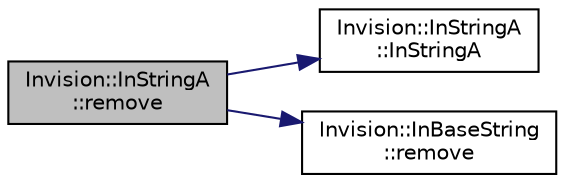 digraph "Invision::InStringA::remove"
{
 // LATEX_PDF_SIZE
  edge [fontname="Helvetica",fontsize="10",labelfontname="Helvetica",labelfontsize="10"];
  node [fontname="Helvetica",fontsize="10",shape=record];
  rankdir="LR";
  Node1 [label="Invision::InStringA\l::remove",height=0.2,width=0.4,color="black", fillcolor="grey75", style="filled", fontcolor="black",tooltip=" "];
  Node1 -> Node2 [color="midnightblue",fontsize="10",style="solid"];
  Node2 [label="Invision::InStringA\l::InStringA",height=0.2,width=0.4,color="black", fillcolor="white", style="filled",URL="$class_invision_1_1_in_string_a.html#a644d751fe7dc8fe29bc146772abbee68",tooltip=" "];
  Node1 -> Node3 [color="midnightblue",fontsize="10",style="solid"];
  Node3 [label="Invision::InBaseString\l::remove",height=0.2,width=0.4,color="black", fillcolor="white", style="filled",URL="$class_invision_1_1_in_base_string.html#ab6ea2253e50e3a8bfdcc12e530024612",tooltip=" "];
}

